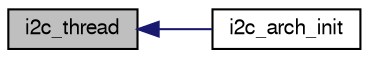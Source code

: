 digraph "i2c_thread"
{
  edge [fontname="FreeSans",fontsize="10",labelfontname="FreeSans",labelfontsize="10"];
  node [fontname="FreeSans",fontsize="10",shape=record];
  rankdir="LR";
  Node1 [label="i2c_thread",height=0.2,width=0.4,color="black", fillcolor="grey75", style="filled", fontcolor="black"];
  Node1 -> Node2 [dir="back",color="midnightblue",fontsize="10",style="solid",fontname="FreeSans"];
  Node2 [label="i2c_arch_init",height=0.2,width=0.4,color="black", fillcolor="white", style="filled",URL="$linux_2mcu__periph_2i2c__arch_8c.html#a06cd65e0487bf672f1e279eaf0e2f276"];
}
